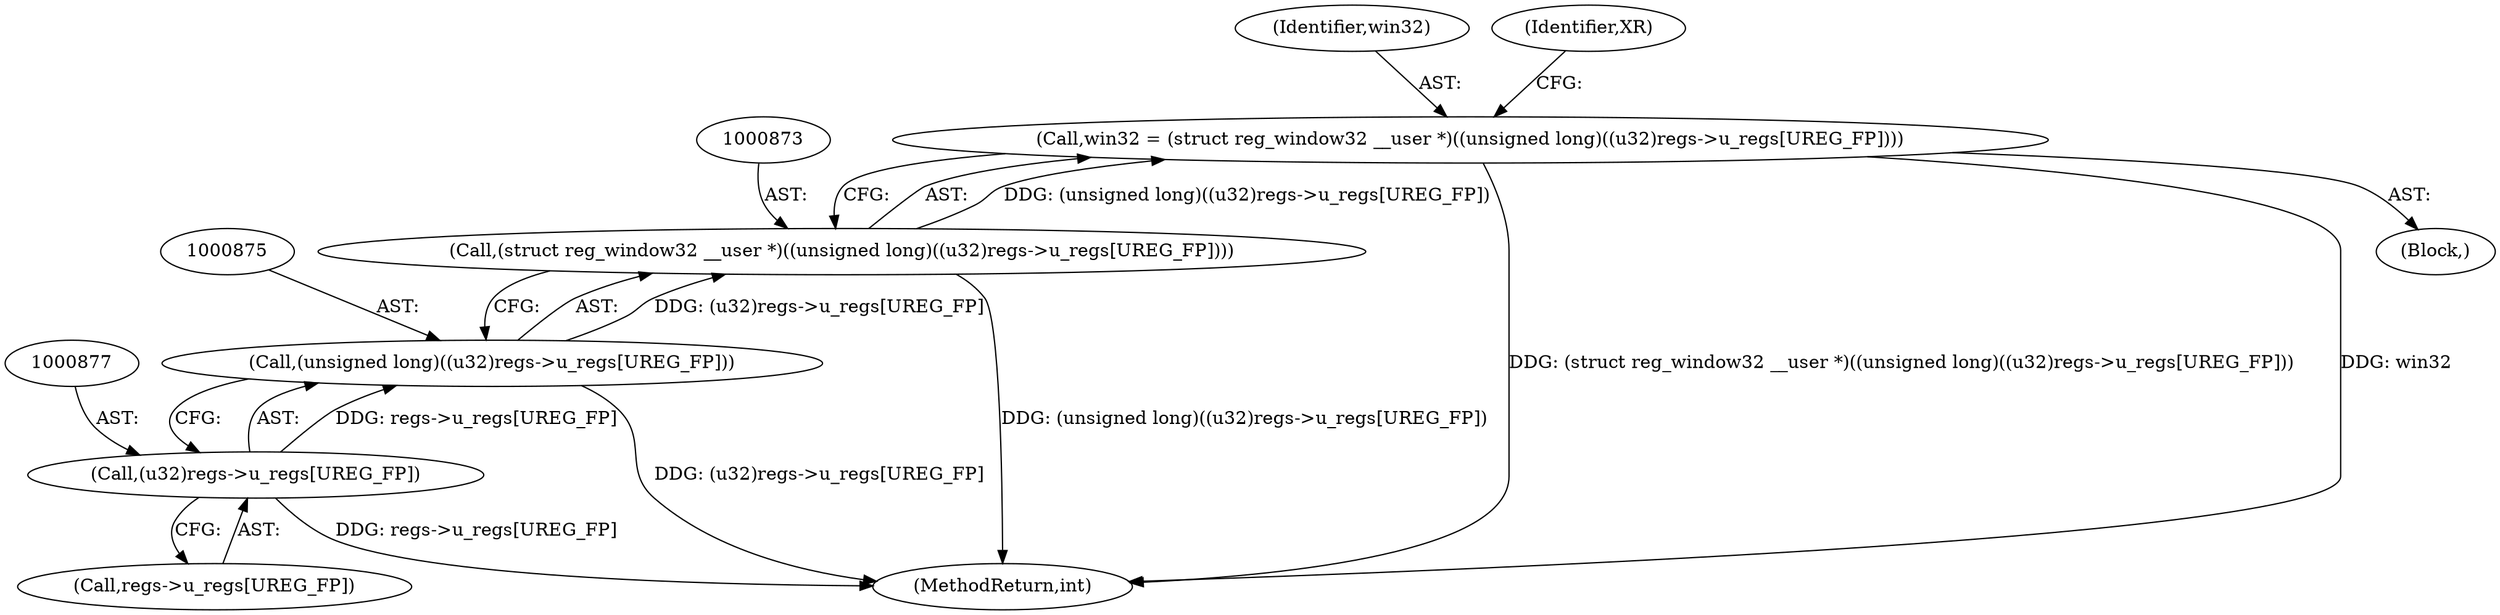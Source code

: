 digraph "0_linux_a8b0ca17b80e92faab46ee7179ba9e99ccb61233_42@pointer" {
"1000870" [label="(Call,win32 = (struct reg_window32 __user *)((unsigned long)((u32)regs->u_regs[UREG_FP])))"];
"1000872" [label="(Call,(struct reg_window32 __user *)((unsigned long)((u32)regs->u_regs[UREG_FP])))"];
"1000874" [label="(Call,(unsigned long)((u32)regs->u_regs[UREG_FP]))"];
"1000876" [label="(Call,(u32)regs->u_regs[UREG_FP])"];
"1000872" [label="(Call,(struct reg_window32 __user *)((unsigned long)((u32)regs->u_regs[UREG_FP])))"];
"1000871" [label="(Identifier,win32)"];
"1000884" [label="(Identifier,XR)"];
"1000874" [label="(Call,(unsigned long)((u32)regs->u_regs[UREG_FP]))"];
"1001894" [label="(MethodReturn,int)"];
"1000876" [label="(Call,(u32)regs->u_regs[UREG_FP])"];
"1000867" [label="(Block,)"];
"1000870" [label="(Call,win32 = (struct reg_window32 __user *)((unsigned long)((u32)regs->u_regs[UREG_FP])))"];
"1000878" [label="(Call,regs->u_regs[UREG_FP])"];
"1000870" -> "1000867"  [label="AST: "];
"1000870" -> "1000872"  [label="CFG: "];
"1000871" -> "1000870"  [label="AST: "];
"1000872" -> "1000870"  [label="AST: "];
"1000884" -> "1000870"  [label="CFG: "];
"1000870" -> "1001894"  [label="DDG: (struct reg_window32 __user *)((unsigned long)((u32)regs->u_regs[UREG_FP]))"];
"1000870" -> "1001894"  [label="DDG: win32"];
"1000872" -> "1000870"  [label="DDG: (unsigned long)((u32)regs->u_regs[UREG_FP])"];
"1000872" -> "1000874"  [label="CFG: "];
"1000873" -> "1000872"  [label="AST: "];
"1000874" -> "1000872"  [label="AST: "];
"1000872" -> "1001894"  [label="DDG: (unsigned long)((u32)regs->u_regs[UREG_FP])"];
"1000874" -> "1000872"  [label="DDG: (u32)regs->u_regs[UREG_FP]"];
"1000874" -> "1000876"  [label="CFG: "];
"1000875" -> "1000874"  [label="AST: "];
"1000876" -> "1000874"  [label="AST: "];
"1000874" -> "1001894"  [label="DDG: (u32)regs->u_regs[UREG_FP]"];
"1000876" -> "1000874"  [label="DDG: regs->u_regs[UREG_FP]"];
"1000876" -> "1000878"  [label="CFG: "];
"1000877" -> "1000876"  [label="AST: "];
"1000878" -> "1000876"  [label="AST: "];
"1000876" -> "1001894"  [label="DDG: regs->u_regs[UREG_FP]"];
}
